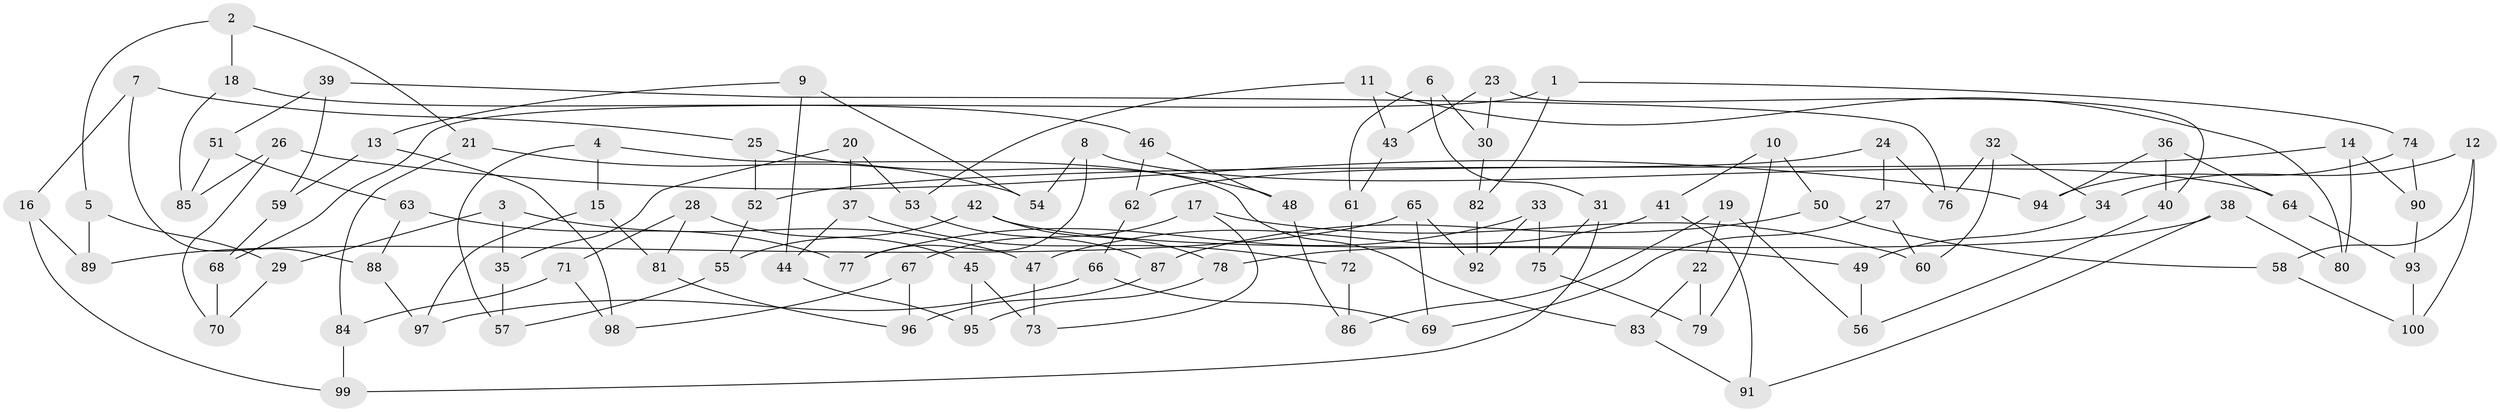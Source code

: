// Generated by graph-tools (version 1.1) at 2025/11/02/21/25 10:11:15]
// undirected, 100 vertices, 150 edges
graph export_dot {
graph [start="1"]
  node [color=gray90,style=filled];
  1;
  2;
  3;
  4;
  5;
  6;
  7;
  8;
  9;
  10;
  11;
  12;
  13;
  14;
  15;
  16;
  17;
  18;
  19;
  20;
  21;
  22;
  23;
  24;
  25;
  26;
  27;
  28;
  29;
  30;
  31;
  32;
  33;
  34;
  35;
  36;
  37;
  38;
  39;
  40;
  41;
  42;
  43;
  44;
  45;
  46;
  47;
  48;
  49;
  50;
  51;
  52;
  53;
  54;
  55;
  56;
  57;
  58;
  59;
  60;
  61;
  62;
  63;
  64;
  65;
  66;
  67;
  68;
  69;
  70;
  71;
  72;
  73;
  74;
  75;
  76;
  77;
  78;
  79;
  80;
  81;
  82;
  83;
  84;
  85;
  86;
  87;
  88;
  89;
  90;
  91;
  92;
  93;
  94;
  95;
  96;
  97;
  98;
  99;
  100;
  1 -- 74;
  1 -- 68;
  1 -- 82;
  2 -- 21;
  2 -- 18;
  2 -- 5;
  3 -- 29;
  3 -- 47;
  3 -- 35;
  4 -- 83;
  4 -- 57;
  4 -- 15;
  5 -- 89;
  5 -- 29;
  6 -- 61;
  6 -- 31;
  6 -- 30;
  7 -- 16;
  7 -- 25;
  7 -- 88;
  8 -- 77;
  8 -- 54;
  8 -- 64;
  9 -- 13;
  9 -- 54;
  9 -- 44;
  10 -- 50;
  10 -- 79;
  10 -- 41;
  11 -- 43;
  11 -- 80;
  11 -- 53;
  12 -- 58;
  12 -- 100;
  12 -- 34;
  13 -- 59;
  13 -- 98;
  14 -- 52;
  14 -- 80;
  14 -- 90;
  15 -- 97;
  15 -- 81;
  16 -- 89;
  16 -- 99;
  17 -- 60;
  17 -- 73;
  17 -- 67;
  18 -- 46;
  18 -- 85;
  19 -- 56;
  19 -- 86;
  19 -- 22;
  20 -- 53;
  20 -- 35;
  20 -- 37;
  21 -- 54;
  21 -- 84;
  22 -- 79;
  22 -- 83;
  23 -- 43;
  23 -- 30;
  23 -- 40;
  24 -- 62;
  24 -- 27;
  24 -- 76;
  25 -- 48;
  25 -- 52;
  26 -- 70;
  26 -- 94;
  26 -- 85;
  27 -- 60;
  27 -- 69;
  28 -- 71;
  28 -- 81;
  28 -- 45;
  29 -- 70;
  30 -- 82;
  31 -- 75;
  31 -- 99;
  32 -- 60;
  32 -- 34;
  32 -- 76;
  33 -- 77;
  33 -- 92;
  33 -- 75;
  34 -- 49;
  35 -- 57;
  36 -- 94;
  36 -- 64;
  36 -- 40;
  37 -- 44;
  37 -- 72;
  38 -- 91;
  38 -- 78;
  38 -- 80;
  39 -- 51;
  39 -- 76;
  39 -- 59;
  40 -- 56;
  41 -- 47;
  41 -- 91;
  42 -- 78;
  42 -- 55;
  42 -- 49;
  43 -- 61;
  44 -- 95;
  45 -- 95;
  45 -- 73;
  46 -- 62;
  46 -- 48;
  47 -- 73;
  48 -- 86;
  49 -- 56;
  50 -- 58;
  50 -- 87;
  51 -- 85;
  51 -- 63;
  52 -- 55;
  53 -- 87;
  55 -- 57;
  58 -- 100;
  59 -- 68;
  61 -- 72;
  62 -- 66;
  63 -- 77;
  63 -- 88;
  64 -- 93;
  65 -- 89;
  65 -- 92;
  65 -- 69;
  66 -- 69;
  66 -- 97;
  67 -- 98;
  67 -- 96;
  68 -- 70;
  71 -- 84;
  71 -- 98;
  72 -- 86;
  74 -- 90;
  74 -- 94;
  75 -- 79;
  78 -- 95;
  81 -- 96;
  82 -- 92;
  83 -- 91;
  84 -- 99;
  87 -- 96;
  88 -- 97;
  90 -- 93;
  93 -- 100;
}
